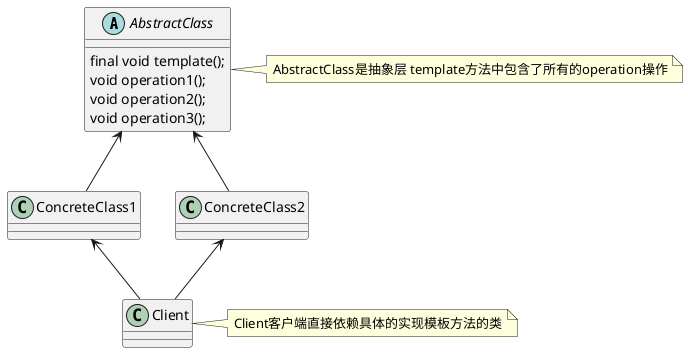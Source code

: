 @startuml

abstract class AbstractClass{
final void template();
void operation1();
void operation2();
void operation3();
}
note right: AbstractClass是抽象层 template方法中包含了所有的operation操作

class ConcreteClass1
AbstractClass <-- ConcreteClass1
class ConcreteClass2
AbstractClass <-- ConcreteClass2

ConcreteClass1 <-- Client
ConcreteClass2 <-- Client
note right: Client客户端直接依赖具体的实现模板方法的类

@enduml